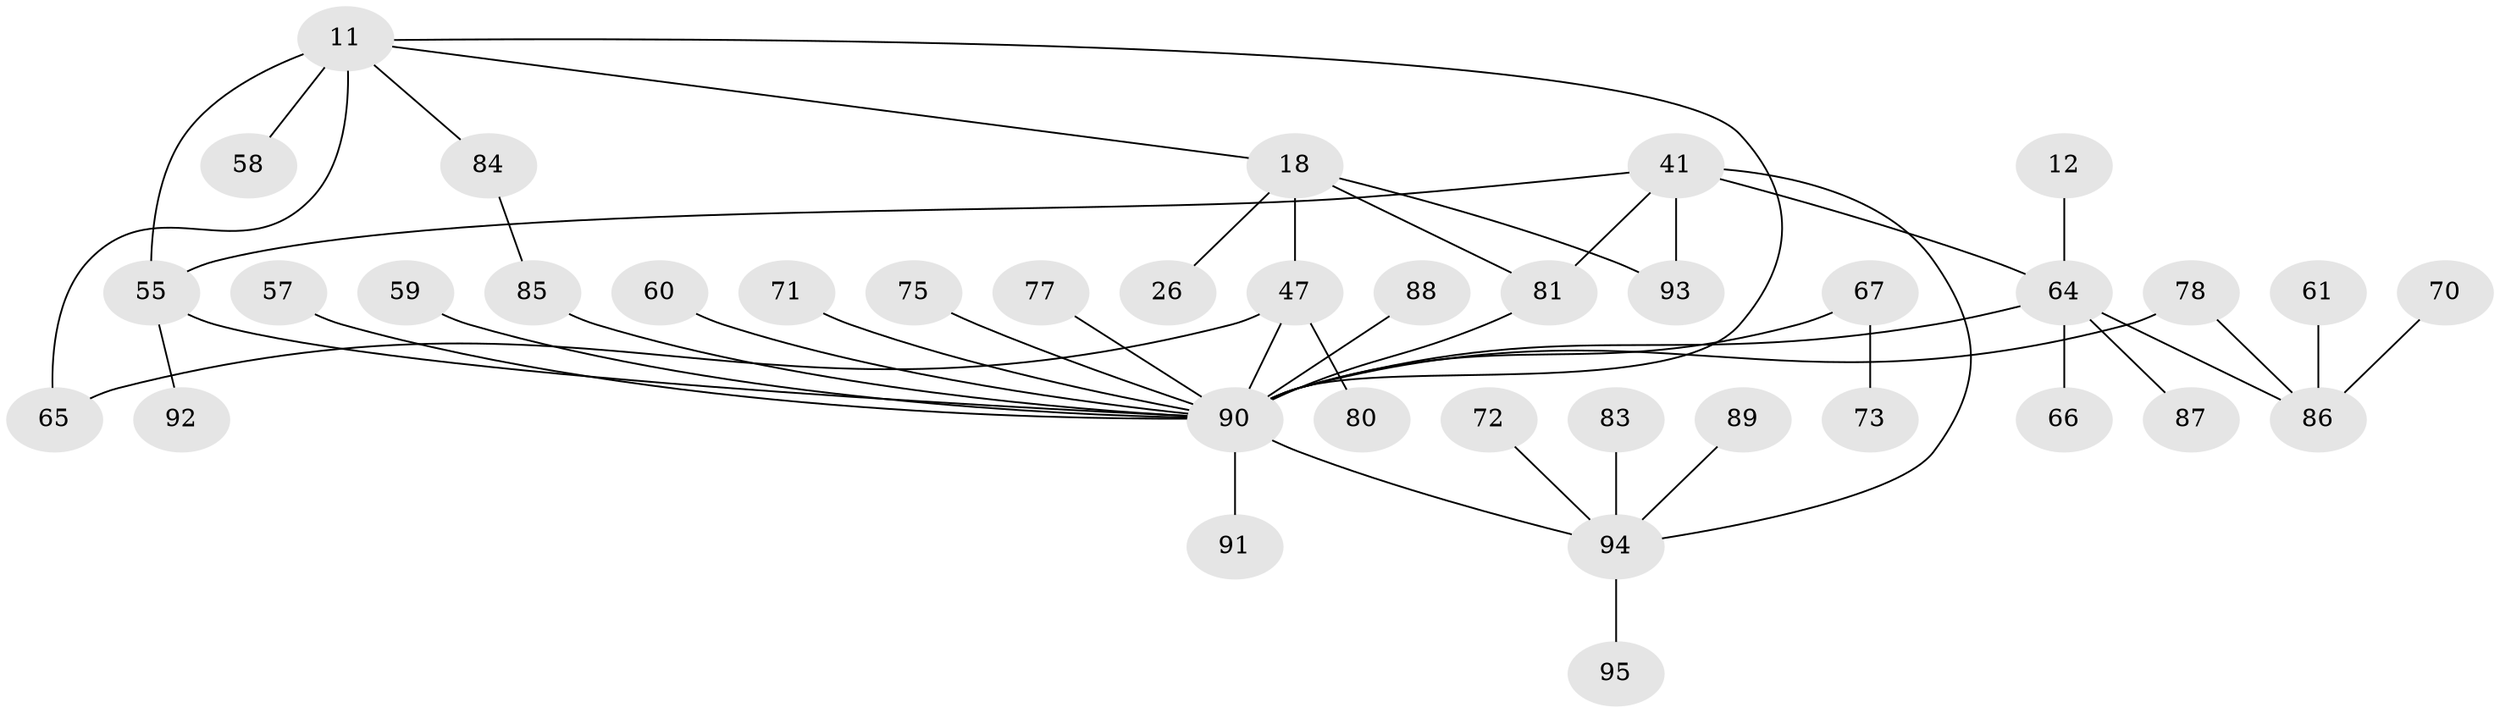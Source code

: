 // original degree distribution, {5: 0.08421052631578947, 1: 0.29473684210526313, 8: 0.010526315789473684, 7: 0.010526315789473684, 2: 0.35789473684210527, 4: 0.08421052631578947, 3: 0.15789473684210525}
// Generated by graph-tools (version 1.1) at 2025/44/03/04/25 21:44:18]
// undirected, 38 vertices, 47 edges
graph export_dot {
graph [start="1"]
  node [color=gray90,style=filled];
  11 [super="+6"];
  12;
  18 [super="+10"];
  26;
  41 [super="+20+39+31"];
  47 [super="+16+28+36"];
  55 [super="+1+35"];
  57;
  58;
  59;
  60 [super="+33"];
  61;
  64 [super="+8+7"];
  65 [super="+15"];
  66;
  67 [super="+43"];
  70;
  71;
  72;
  73;
  75;
  77;
  78 [super="+74"];
  80;
  81 [super="+56"];
  83;
  84;
  85 [super="+79"];
  86 [super="+51+52"];
  87 [super="+29"];
  88;
  89;
  90 [super="+23+27+68+76"];
  91;
  92 [super="+30"];
  93 [super="+45"];
  94 [super="+82"];
  95;
  11 -- 58;
  11 -- 84;
  11 -- 55 [weight=2];
  11 -- 18;
  11 -- 65;
  11 -- 90;
  12 -- 64;
  18 -- 93;
  18 -- 81;
  18 -- 26;
  18 -- 47 [weight=2];
  41 -- 55 [weight=2];
  41 -- 94;
  41 -- 64 [weight=2];
  41 -- 81;
  41 -- 93;
  47 -- 80;
  47 -- 65;
  47 -- 90 [weight=3];
  55 -- 90 [weight=2];
  55 -- 92;
  57 -- 90;
  59 -- 90;
  60 -- 90;
  61 -- 86;
  64 -- 66;
  64 -- 86 [weight=3];
  64 -- 90 [weight=2];
  64 -- 87;
  67 -- 73;
  67 -- 90;
  70 -- 86;
  71 -- 90;
  72 -- 94;
  75 -- 90;
  77 -- 90;
  78 -- 86;
  78 -- 90;
  81 -- 90;
  83 -- 94;
  84 -- 85;
  85 -- 90;
  88 -- 90;
  89 -- 94;
  90 -- 91;
  90 -- 94;
  94 -- 95;
}

